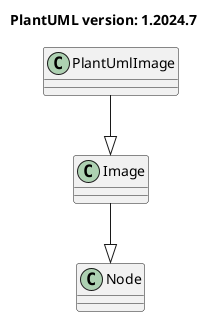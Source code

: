 @startuml
    title PlantUML version: %version()

    Image --|> Node
    PlantUmlImage --|> Image
@enduml